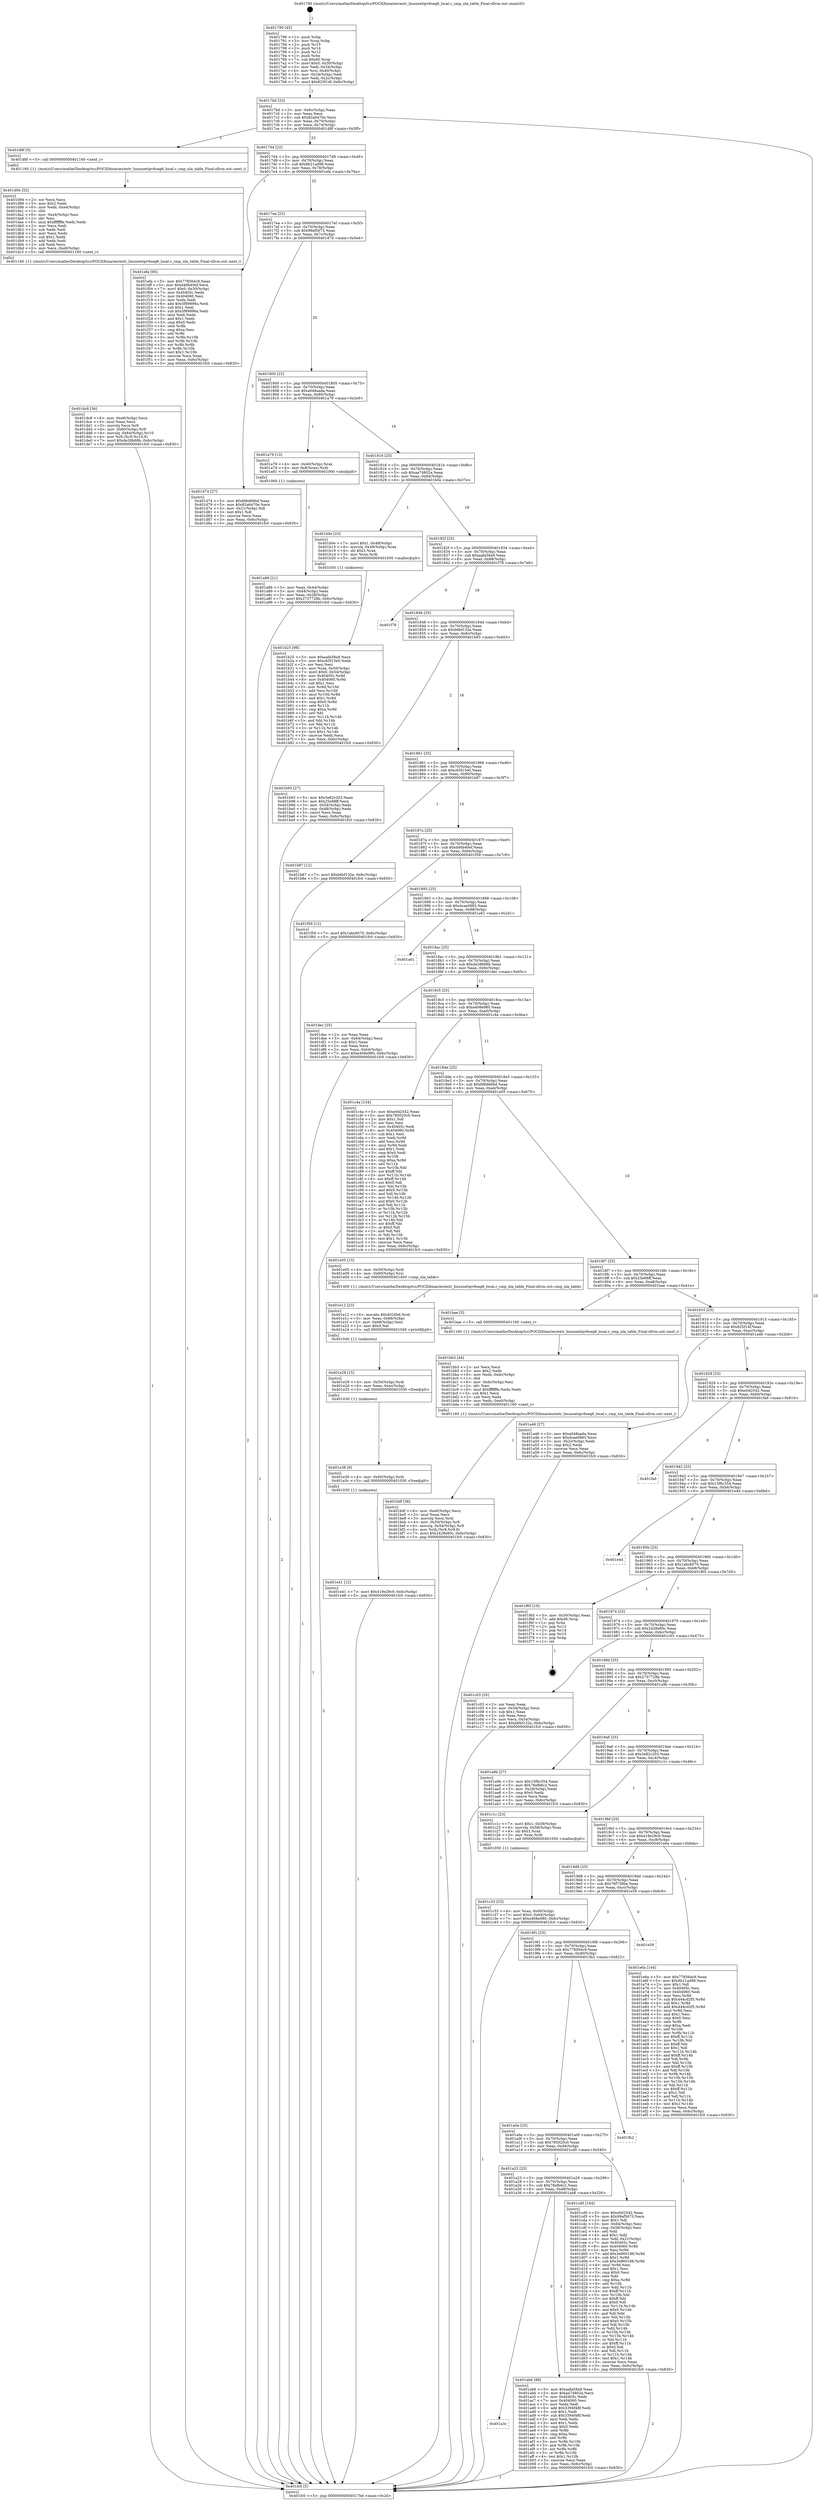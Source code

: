 digraph "0x401790" {
  label = "0x401790 (/mnt/c/Users/mathe/Desktop/tcc/POCII/binaries/extr_linuxnetipv6seg6_local.c_cmp_nla_table_Final-ollvm.out::main(0))"
  labelloc = "t"
  node[shape=record]

  Entry [label="",width=0.3,height=0.3,shape=circle,fillcolor=black,style=filled]
  "0x4017bd" [label="{
     0x4017bd [23]\l
     | [instrs]\l
     &nbsp;&nbsp;0x4017bd \<+3\>: mov -0x6c(%rbp),%eax\l
     &nbsp;&nbsp;0x4017c0 \<+2\>: mov %eax,%ecx\l
     &nbsp;&nbsp;0x4017c2 \<+6\>: sub $0x82a6470e,%ecx\l
     &nbsp;&nbsp;0x4017c8 \<+3\>: mov %eax,-0x70(%rbp)\l
     &nbsp;&nbsp;0x4017cb \<+3\>: mov %ecx,-0x74(%rbp)\l
     &nbsp;&nbsp;0x4017ce \<+6\>: je 0000000000401d8f \<main+0x5ff\>\l
  }"]
  "0x401d8f" [label="{
     0x401d8f [5]\l
     | [instrs]\l
     &nbsp;&nbsp;0x401d8f \<+5\>: call 0000000000401160 \<next_i\>\l
     | [calls]\l
     &nbsp;&nbsp;0x401160 \{1\} (/mnt/c/Users/mathe/Desktop/tcc/POCII/binaries/extr_linuxnetipv6seg6_local.c_cmp_nla_table_Final-ollvm.out::next_i)\l
  }"]
  "0x4017d4" [label="{
     0x4017d4 [22]\l
     | [instrs]\l
     &nbsp;&nbsp;0x4017d4 \<+5\>: jmp 00000000004017d9 \<main+0x49\>\l
     &nbsp;&nbsp;0x4017d9 \<+3\>: mov -0x70(%rbp),%eax\l
     &nbsp;&nbsp;0x4017dc \<+5\>: sub $0x8b21ad98,%eax\l
     &nbsp;&nbsp;0x4017e1 \<+3\>: mov %eax,-0x78(%rbp)\l
     &nbsp;&nbsp;0x4017e4 \<+6\>: je 0000000000401efa \<main+0x76a\>\l
  }"]
  Exit [label="",width=0.3,height=0.3,shape=circle,fillcolor=black,style=filled,peripheries=2]
  "0x401efa" [label="{
     0x401efa [95]\l
     | [instrs]\l
     &nbsp;&nbsp;0x401efa \<+5\>: mov $0x778564c9,%eax\l
     &nbsp;&nbsp;0x401eff \<+5\>: mov $0xd46b40ef,%ecx\l
     &nbsp;&nbsp;0x401f04 \<+7\>: movl $0x0,-0x30(%rbp)\l
     &nbsp;&nbsp;0x401f0b \<+7\>: mov 0x40405c,%edx\l
     &nbsp;&nbsp;0x401f12 \<+7\>: mov 0x404060,%esi\l
     &nbsp;&nbsp;0x401f19 \<+2\>: mov %edx,%edi\l
     &nbsp;&nbsp;0x401f1b \<+6\>: add $0x5f89896a,%edi\l
     &nbsp;&nbsp;0x401f21 \<+3\>: sub $0x1,%edi\l
     &nbsp;&nbsp;0x401f24 \<+6\>: sub $0x5f89896a,%edi\l
     &nbsp;&nbsp;0x401f2a \<+3\>: imul %edi,%edx\l
     &nbsp;&nbsp;0x401f2d \<+3\>: and $0x1,%edx\l
     &nbsp;&nbsp;0x401f30 \<+3\>: cmp $0x0,%edx\l
     &nbsp;&nbsp;0x401f33 \<+4\>: sete %r8b\l
     &nbsp;&nbsp;0x401f37 \<+3\>: cmp $0xa,%esi\l
     &nbsp;&nbsp;0x401f3a \<+4\>: setl %r9b\l
     &nbsp;&nbsp;0x401f3e \<+3\>: mov %r8b,%r10b\l
     &nbsp;&nbsp;0x401f41 \<+3\>: and %r9b,%r10b\l
     &nbsp;&nbsp;0x401f44 \<+3\>: xor %r9b,%r8b\l
     &nbsp;&nbsp;0x401f47 \<+3\>: or %r8b,%r10b\l
     &nbsp;&nbsp;0x401f4a \<+4\>: test $0x1,%r10b\l
     &nbsp;&nbsp;0x401f4e \<+3\>: cmovne %ecx,%eax\l
     &nbsp;&nbsp;0x401f51 \<+3\>: mov %eax,-0x6c(%rbp)\l
     &nbsp;&nbsp;0x401f54 \<+5\>: jmp 0000000000401fc0 \<main+0x830\>\l
  }"]
  "0x4017ea" [label="{
     0x4017ea [22]\l
     | [instrs]\l
     &nbsp;&nbsp;0x4017ea \<+5\>: jmp 00000000004017ef \<main+0x5f\>\l
     &nbsp;&nbsp;0x4017ef \<+3\>: mov -0x70(%rbp),%eax\l
     &nbsp;&nbsp;0x4017f2 \<+5\>: sub $0x99af5673,%eax\l
     &nbsp;&nbsp;0x4017f7 \<+3\>: mov %eax,-0x7c(%rbp)\l
     &nbsp;&nbsp;0x4017fa \<+6\>: je 0000000000401d74 \<main+0x5e4\>\l
  }"]
  "0x401e41" [label="{
     0x401e41 [12]\l
     | [instrs]\l
     &nbsp;&nbsp;0x401e41 \<+7\>: movl $0x419e29c9,-0x6c(%rbp)\l
     &nbsp;&nbsp;0x401e48 \<+5\>: jmp 0000000000401fc0 \<main+0x830\>\l
  }"]
  "0x401d74" [label="{
     0x401d74 [27]\l
     | [instrs]\l
     &nbsp;&nbsp;0x401d74 \<+5\>: mov $0xfd6d66bd,%eax\l
     &nbsp;&nbsp;0x401d79 \<+5\>: mov $0x82a6470e,%ecx\l
     &nbsp;&nbsp;0x401d7e \<+3\>: mov -0x21(%rbp),%dl\l
     &nbsp;&nbsp;0x401d81 \<+3\>: test $0x1,%dl\l
     &nbsp;&nbsp;0x401d84 \<+3\>: cmovne %ecx,%eax\l
     &nbsp;&nbsp;0x401d87 \<+3\>: mov %eax,-0x6c(%rbp)\l
     &nbsp;&nbsp;0x401d8a \<+5\>: jmp 0000000000401fc0 \<main+0x830\>\l
  }"]
  "0x401800" [label="{
     0x401800 [22]\l
     | [instrs]\l
     &nbsp;&nbsp;0x401800 \<+5\>: jmp 0000000000401805 \<main+0x75\>\l
     &nbsp;&nbsp;0x401805 \<+3\>: mov -0x70(%rbp),%eax\l
     &nbsp;&nbsp;0x401808 \<+5\>: sub $0xa048aada,%eax\l
     &nbsp;&nbsp;0x40180d \<+3\>: mov %eax,-0x80(%rbp)\l
     &nbsp;&nbsp;0x401810 \<+6\>: je 0000000000401a79 \<main+0x2e9\>\l
  }"]
  "0x401e38" [label="{
     0x401e38 [9]\l
     | [instrs]\l
     &nbsp;&nbsp;0x401e38 \<+4\>: mov -0x60(%rbp),%rdi\l
     &nbsp;&nbsp;0x401e3c \<+5\>: call 0000000000401030 \<free@plt\>\l
     | [calls]\l
     &nbsp;&nbsp;0x401030 \{1\} (unknown)\l
  }"]
  "0x401a79" [label="{
     0x401a79 [13]\l
     | [instrs]\l
     &nbsp;&nbsp;0x401a79 \<+4\>: mov -0x40(%rbp),%rax\l
     &nbsp;&nbsp;0x401a7d \<+4\>: mov 0x8(%rax),%rdi\l
     &nbsp;&nbsp;0x401a81 \<+5\>: call 0000000000401060 \<atoi@plt\>\l
     | [calls]\l
     &nbsp;&nbsp;0x401060 \{1\} (unknown)\l
  }"]
  "0x401816" [label="{
     0x401816 [25]\l
     | [instrs]\l
     &nbsp;&nbsp;0x401816 \<+5\>: jmp 000000000040181b \<main+0x8b\>\l
     &nbsp;&nbsp;0x40181b \<+3\>: mov -0x70(%rbp),%eax\l
     &nbsp;&nbsp;0x40181e \<+5\>: sub $0xaa74802a,%eax\l
     &nbsp;&nbsp;0x401823 \<+6\>: mov %eax,-0x84(%rbp)\l
     &nbsp;&nbsp;0x401829 \<+6\>: je 0000000000401b0e \<main+0x37e\>\l
  }"]
  "0x401e29" [label="{
     0x401e29 [15]\l
     | [instrs]\l
     &nbsp;&nbsp;0x401e29 \<+4\>: mov -0x50(%rbp),%rdi\l
     &nbsp;&nbsp;0x401e2d \<+6\>: mov %eax,-0xec(%rbp)\l
     &nbsp;&nbsp;0x401e33 \<+5\>: call 0000000000401030 \<free@plt\>\l
     | [calls]\l
     &nbsp;&nbsp;0x401030 \{1\} (unknown)\l
  }"]
  "0x401b0e" [label="{
     0x401b0e [23]\l
     | [instrs]\l
     &nbsp;&nbsp;0x401b0e \<+7\>: movl $0x1,-0x48(%rbp)\l
     &nbsp;&nbsp;0x401b15 \<+4\>: movslq -0x48(%rbp),%rax\l
     &nbsp;&nbsp;0x401b19 \<+4\>: shl $0x3,%rax\l
     &nbsp;&nbsp;0x401b1d \<+3\>: mov %rax,%rdi\l
     &nbsp;&nbsp;0x401b20 \<+5\>: call 0000000000401050 \<malloc@plt\>\l
     | [calls]\l
     &nbsp;&nbsp;0x401050 \{1\} (unknown)\l
  }"]
  "0x40182f" [label="{
     0x40182f [25]\l
     | [instrs]\l
     &nbsp;&nbsp;0x40182f \<+5\>: jmp 0000000000401834 \<main+0xa4\>\l
     &nbsp;&nbsp;0x401834 \<+3\>: mov -0x70(%rbp),%eax\l
     &nbsp;&nbsp;0x401837 \<+5\>: sub $0xaafa58a9,%eax\l
     &nbsp;&nbsp;0x40183c \<+6\>: mov %eax,-0x88(%rbp)\l
     &nbsp;&nbsp;0x401842 \<+6\>: je 0000000000401f78 \<main+0x7e8\>\l
  }"]
  "0x401e12" [label="{
     0x401e12 [23]\l
     | [instrs]\l
     &nbsp;&nbsp;0x401e12 \<+10\>: movabs $0x4020b6,%rdi\l
     &nbsp;&nbsp;0x401e1c \<+3\>: mov %eax,-0x68(%rbp)\l
     &nbsp;&nbsp;0x401e1f \<+3\>: mov -0x68(%rbp),%esi\l
     &nbsp;&nbsp;0x401e22 \<+2\>: mov $0x0,%al\l
     &nbsp;&nbsp;0x401e24 \<+5\>: call 0000000000401040 \<printf@plt\>\l
     | [calls]\l
     &nbsp;&nbsp;0x401040 \{1\} (unknown)\l
  }"]
  "0x401f78" [label="{
     0x401f78\l
  }", style=dashed]
  "0x401848" [label="{
     0x401848 [25]\l
     | [instrs]\l
     &nbsp;&nbsp;0x401848 \<+5\>: jmp 000000000040184d \<main+0xbd\>\l
     &nbsp;&nbsp;0x40184d \<+3\>: mov -0x70(%rbp),%eax\l
     &nbsp;&nbsp;0x401850 \<+5\>: sub $0xb6bf132e,%eax\l
     &nbsp;&nbsp;0x401855 \<+6\>: mov %eax,-0x8c(%rbp)\l
     &nbsp;&nbsp;0x40185b \<+6\>: je 0000000000401b93 \<main+0x403\>\l
  }"]
  "0x401dc8" [label="{
     0x401dc8 [36]\l
     | [instrs]\l
     &nbsp;&nbsp;0x401dc8 \<+6\>: mov -0xe8(%rbp),%ecx\l
     &nbsp;&nbsp;0x401dce \<+3\>: imul %eax,%ecx\l
     &nbsp;&nbsp;0x401dd1 \<+3\>: movslq %ecx,%r8\l
     &nbsp;&nbsp;0x401dd4 \<+4\>: mov -0x60(%rbp),%r9\l
     &nbsp;&nbsp;0x401dd8 \<+4\>: movslq -0x64(%rbp),%r10\l
     &nbsp;&nbsp;0x401ddc \<+4\>: mov %r8,(%r9,%r10,8)\l
     &nbsp;&nbsp;0x401de0 \<+7\>: movl $0xde28b68b,-0x6c(%rbp)\l
     &nbsp;&nbsp;0x401de7 \<+5\>: jmp 0000000000401fc0 \<main+0x830\>\l
  }"]
  "0x401b93" [label="{
     0x401b93 [27]\l
     | [instrs]\l
     &nbsp;&nbsp;0x401b93 \<+5\>: mov $0x3e82c203,%eax\l
     &nbsp;&nbsp;0x401b98 \<+5\>: mov $0x25e88ff,%ecx\l
     &nbsp;&nbsp;0x401b9d \<+3\>: mov -0x54(%rbp),%edx\l
     &nbsp;&nbsp;0x401ba0 \<+3\>: cmp -0x48(%rbp),%edx\l
     &nbsp;&nbsp;0x401ba3 \<+3\>: cmovl %ecx,%eax\l
     &nbsp;&nbsp;0x401ba6 \<+3\>: mov %eax,-0x6c(%rbp)\l
     &nbsp;&nbsp;0x401ba9 \<+5\>: jmp 0000000000401fc0 \<main+0x830\>\l
  }"]
  "0x401861" [label="{
     0x401861 [25]\l
     | [instrs]\l
     &nbsp;&nbsp;0x401861 \<+5\>: jmp 0000000000401866 \<main+0xd6\>\l
     &nbsp;&nbsp;0x401866 \<+3\>: mov -0x70(%rbp),%eax\l
     &nbsp;&nbsp;0x401869 \<+5\>: sub $0xc65f15e0,%eax\l
     &nbsp;&nbsp;0x40186e \<+6\>: mov %eax,-0x90(%rbp)\l
     &nbsp;&nbsp;0x401874 \<+6\>: je 0000000000401b87 \<main+0x3f7\>\l
  }"]
  "0x401d94" [label="{
     0x401d94 [52]\l
     | [instrs]\l
     &nbsp;&nbsp;0x401d94 \<+2\>: xor %ecx,%ecx\l
     &nbsp;&nbsp;0x401d96 \<+5\>: mov $0x2,%edx\l
     &nbsp;&nbsp;0x401d9b \<+6\>: mov %edx,-0xe4(%rbp)\l
     &nbsp;&nbsp;0x401da1 \<+1\>: cltd\l
     &nbsp;&nbsp;0x401da2 \<+6\>: mov -0xe4(%rbp),%esi\l
     &nbsp;&nbsp;0x401da8 \<+2\>: idiv %esi\l
     &nbsp;&nbsp;0x401daa \<+6\>: imul $0xfffffffe,%edx,%edx\l
     &nbsp;&nbsp;0x401db0 \<+2\>: mov %ecx,%edi\l
     &nbsp;&nbsp;0x401db2 \<+2\>: sub %edx,%edi\l
     &nbsp;&nbsp;0x401db4 \<+2\>: mov %ecx,%edx\l
     &nbsp;&nbsp;0x401db6 \<+3\>: sub $0x1,%edx\l
     &nbsp;&nbsp;0x401db9 \<+2\>: add %edx,%edi\l
     &nbsp;&nbsp;0x401dbb \<+2\>: sub %edi,%ecx\l
     &nbsp;&nbsp;0x401dbd \<+6\>: mov %ecx,-0xe8(%rbp)\l
     &nbsp;&nbsp;0x401dc3 \<+5\>: call 0000000000401160 \<next_i\>\l
     | [calls]\l
     &nbsp;&nbsp;0x401160 \{1\} (/mnt/c/Users/mathe/Desktop/tcc/POCII/binaries/extr_linuxnetipv6seg6_local.c_cmp_nla_table_Final-ollvm.out::next_i)\l
  }"]
  "0x401b87" [label="{
     0x401b87 [12]\l
     | [instrs]\l
     &nbsp;&nbsp;0x401b87 \<+7\>: movl $0xb6bf132e,-0x6c(%rbp)\l
     &nbsp;&nbsp;0x401b8e \<+5\>: jmp 0000000000401fc0 \<main+0x830\>\l
  }"]
  "0x40187a" [label="{
     0x40187a [25]\l
     | [instrs]\l
     &nbsp;&nbsp;0x40187a \<+5\>: jmp 000000000040187f \<main+0xef\>\l
     &nbsp;&nbsp;0x40187f \<+3\>: mov -0x70(%rbp),%eax\l
     &nbsp;&nbsp;0x401882 \<+5\>: sub $0xd46b40ef,%eax\l
     &nbsp;&nbsp;0x401887 \<+6\>: mov %eax,-0x94(%rbp)\l
     &nbsp;&nbsp;0x40188d \<+6\>: je 0000000000401f59 \<main+0x7c9\>\l
  }"]
  "0x401c33" [label="{
     0x401c33 [23]\l
     | [instrs]\l
     &nbsp;&nbsp;0x401c33 \<+4\>: mov %rax,-0x60(%rbp)\l
     &nbsp;&nbsp;0x401c37 \<+7\>: movl $0x0,-0x64(%rbp)\l
     &nbsp;&nbsp;0x401c3e \<+7\>: movl $0xe408e980,-0x6c(%rbp)\l
     &nbsp;&nbsp;0x401c45 \<+5\>: jmp 0000000000401fc0 \<main+0x830\>\l
  }"]
  "0x401f59" [label="{
     0x401f59 [12]\l
     | [instrs]\l
     &nbsp;&nbsp;0x401f59 \<+7\>: movl $0x1abc6070,-0x6c(%rbp)\l
     &nbsp;&nbsp;0x401f60 \<+5\>: jmp 0000000000401fc0 \<main+0x830\>\l
  }"]
  "0x401893" [label="{
     0x401893 [25]\l
     | [instrs]\l
     &nbsp;&nbsp;0x401893 \<+5\>: jmp 0000000000401898 \<main+0x108\>\l
     &nbsp;&nbsp;0x401898 \<+3\>: mov -0x70(%rbp),%eax\l
     &nbsp;&nbsp;0x40189b \<+5\>: sub $0xdcae0883,%eax\l
     &nbsp;&nbsp;0x4018a0 \<+6\>: mov %eax,-0x98(%rbp)\l
     &nbsp;&nbsp;0x4018a6 \<+6\>: je 0000000000401a61 \<main+0x2d1\>\l
  }"]
  "0x401bdf" [label="{
     0x401bdf [36]\l
     | [instrs]\l
     &nbsp;&nbsp;0x401bdf \<+6\>: mov -0xe0(%rbp),%ecx\l
     &nbsp;&nbsp;0x401be5 \<+3\>: imul %eax,%ecx\l
     &nbsp;&nbsp;0x401be8 \<+3\>: movslq %ecx,%rdi\l
     &nbsp;&nbsp;0x401beb \<+4\>: mov -0x50(%rbp),%r8\l
     &nbsp;&nbsp;0x401bef \<+4\>: movslq -0x54(%rbp),%r9\l
     &nbsp;&nbsp;0x401bf3 \<+4\>: mov %rdi,(%r8,%r9,8)\l
     &nbsp;&nbsp;0x401bf7 \<+7\>: movl $0x2428e80c,-0x6c(%rbp)\l
     &nbsp;&nbsp;0x401bfe \<+5\>: jmp 0000000000401fc0 \<main+0x830\>\l
  }"]
  "0x401a61" [label="{
     0x401a61\l
  }", style=dashed]
  "0x4018ac" [label="{
     0x4018ac [25]\l
     | [instrs]\l
     &nbsp;&nbsp;0x4018ac \<+5\>: jmp 00000000004018b1 \<main+0x121\>\l
     &nbsp;&nbsp;0x4018b1 \<+3\>: mov -0x70(%rbp),%eax\l
     &nbsp;&nbsp;0x4018b4 \<+5\>: sub $0xde28b68b,%eax\l
     &nbsp;&nbsp;0x4018b9 \<+6\>: mov %eax,-0x9c(%rbp)\l
     &nbsp;&nbsp;0x4018bf \<+6\>: je 0000000000401dec \<main+0x65c\>\l
  }"]
  "0x401bb3" [label="{
     0x401bb3 [44]\l
     | [instrs]\l
     &nbsp;&nbsp;0x401bb3 \<+2\>: xor %ecx,%ecx\l
     &nbsp;&nbsp;0x401bb5 \<+5\>: mov $0x2,%edx\l
     &nbsp;&nbsp;0x401bba \<+6\>: mov %edx,-0xdc(%rbp)\l
     &nbsp;&nbsp;0x401bc0 \<+1\>: cltd\l
     &nbsp;&nbsp;0x401bc1 \<+6\>: mov -0xdc(%rbp),%esi\l
     &nbsp;&nbsp;0x401bc7 \<+2\>: idiv %esi\l
     &nbsp;&nbsp;0x401bc9 \<+6\>: imul $0xfffffffe,%edx,%edx\l
     &nbsp;&nbsp;0x401bcf \<+3\>: sub $0x1,%ecx\l
     &nbsp;&nbsp;0x401bd2 \<+2\>: sub %ecx,%edx\l
     &nbsp;&nbsp;0x401bd4 \<+6\>: mov %edx,-0xe0(%rbp)\l
     &nbsp;&nbsp;0x401bda \<+5\>: call 0000000000401160 \<next_i\>\l
     | [calls]\l
     &nbsp;&nbsp;0x401160 \{1\} (/mnt/c/Users/mathe/Desktop/tcc/POCII/binaries/extr_linuxnetipv6seg6_local.c_cmp_nla_table_Final-ollvm.out::next_i)\l
  }"]
  "0x401dec" [label="{
     0x401dec [25]\l
     | [instrs]\l
     &nbsp;&nbsp;0x401dec \<+2\>: xor %eax,%eax\l
     &nbsp;&nbsp;0x401dee \<+3\>: mov -0x64(%rbp),%ecx\l
     &nbsp;&nbsp;0x401df1 \<+3\>: sub $0x1,%eax\l
     &nbsp;&nbsp;0x401df4 \<+2\>: sub %eax,%ecx\l
     &nbsp;&nbsp;0x401df6 \<+3\>: mov %ecx,-0x64(%rbp)\l
     &nbsp;&nbsp;0x401df9 \<+7\>: movl $0xe408e980,-0x6c(%rbp)\l
     &nbsp;&nbsp;0x401e00 \<+5\>: jmp 0000000000401fc0 \<main+0x830\>\l
  }"]
  "0x4018c5" [label="{
     0x4018c5 [25]\l
     | [instrs]\l
     &nbsp;&nbsp;0x4018c5 \<+5\>: jmp 00000000004018ca \<main+0x13a\>\l
     &nbsp;&nbsp;0x4018ca \<+3\>: mov -0x70(%rbp),%eax\l
     &nbsp;&nbsp;0x4018cd \<+5\>: sub $0xe408e980,%eax\l
     &nbsp;&nbsp;0x4018d2 \<+6\>: mov %eax,-0xa0(%rbp)\l
     &nbsp;&nbsp;0x4018d8 \<+6\>: je 0000000000401c4a \<main+0x4ba\>\l
  }"]
  "0x401b25" [label="{
     0x401b25 [98]\l
     | [instrs]\l
     &nbsp;&nbsp;0x401b25 \<+5\>: mov $0xaafa58a9,%ecx\l
     &nbsp;&nbsp;0x401b2a \<+5\>: mov $0xc65f15e0,%edx\l
     &nbsp;&nbsp;0x401b2f \<+2\>: xor %esi,%esi\l
     &nbsp;&nbsp;0x401b31 \<+4\>: mov %rax,-0x50(%rbp)\l
     &nbsp;&nbsp;0x401b35 \<+7\>: movl $0x0,-0x54(%rbp)\l
     &nbsp;&nbsp;0x401b3c \<+8\>: mov 0x40405c,%r8d\l
     &nbsp;&nbsp;0x401b44 \<+8\>: mov 0x404060,%r9d\l
     &nbsp;&nbsp;0x401b4c \<+3\>: sub $0x1,%esi\l
     &nbsp;&nbsp;0x401b4f \<+3\>: mov %r8d,%r10d\l
     &nbsp;&nbsp;0x401b52 \<+3\>: add %esi,%r10d\l
     &nbsp;&nbsp;0x401b55 \<+4\>: imul %r10d,%r8d\l
     &nbsp;&nbsp;0x401b59 \<+4\>: and $0x1,%r8d\l
     &nbsp;&nbsp;0x401b5d \<+4\>: cmp $0x0,%r8d\l
     &nbsp;&nbsp;0x401b61 \<+4\>: sete %r11b\l
     &nbsp;&nbsp;0x401b65 \<+4\>: cmp $0xa,%r9d\l
     &nbsp;&nbsp;0x401b69 \<+3\>: setl %bl\l
     &nbsp;&nbsp;0x401b6c \<+3\>: mov %r11b,%r14b\l
     &nbsp;&nbsp;0x401b6f \<+3\>: and %bl,%r14b\l
     &nbsp;&nbsp;0x401b72 \<+3\>: xor %bl,%r11b\l
     &nbsp;&nbsp;0x401b75 \<+3\>: or %r11b,%r14b\l
     &nbsp;&nbsp;0x401b78 \<+4\>: test $0x1,%r14b\l
     &nbsp;&nbsp;0x401b7c \<+3\>: cmovne %edx,%ecx\l
     &nbsp;&nbsp;0x401b7f \<+3\>: mov %ecx,-0x6c(%rbp)\l
     &nbsp;&nbsp;0x401b82 \<+5\>: jmp 0000000000401fc0 \<main+0x830\>\l
  }"]
  "0x401c4a" [label="{
     0x401c4a [134]\l
     | [instrs]\l
     &nbsp;&nbsp;0x401c4a \<+5\>: mov $0xe0d2542,%eax\l
     &nbsp;&nbsp;0x401c4f \<+5\>: mov $0x785020c0,%ecx\l
     &nbsp;&nbsp;0x401c54 \<+2\>: mov $0x1,%dl\l
     &nbsp;&nbsp;0x401c56 \<+2\>: xor %esi,%esi\l
     &nbsp;&nbsp;0x401c58 \<+7\>: mov 0x40405c,%edi\l
     &nbsp;&nbsp;0x401c5f \<+8\>: mov 0x404060,%r8d\l
     &nbsp;&nbsp;0x401c67 \<+3\>: sub $0x1,%esi\l
     &nbsp;&nbsp;0x401c6a \<+3\>: mov %edi,%r9d\l
     &nbsp;&nbsp;0x401c6d \<+3\>: add %esi,%r9d\l
     &nbsp;&nbsp;0x401c70 \<+4\>: imul %r9d,%edi\l
     &nbsp;&nbsp;0x401c74 \<+3\>: and $0x1,%edi\l
     &nbsp;&nbsp;0x401c77 \<+3\>: cmp $0x0,%edi\l
     &nbsp;&nbsp;0x401c7a \<+4\>: sete %r10b\l
     &nbsp;&nbsp;0x401c7e \<+4\>: cmp $0xa,%r8d\l
     &nbsp;&nbsp;0x401c82 \<+4\>: setl %r11b\l
     &nbsp;&nbsp;0x401c86 \<+3\>: mov %r10b,%bl\l
     &nbsp;&nbsp;0x401c89 \<+3\>: xor $0xff,%bl\l
     &nbsp;&nbsp;0x401c8c \<+3\>: mov %r11b,%r14b\l
     &nbsp;&nbsp;0x401c8f \<+4\>: xor $0xff,%r14b\l
     &nbsp;&nbsp;0x401c93 \<+3\>: xor $0x0,%dl\l
     &nbsp;&nbsp;0x401c96 \<+3\>: mov %bl,%r15b\l
     &nbsp;&nbsp;0x401c99 \<+4\>: and $0x0,%r15b\l
     &nbsp;&nbsp;0x401c9d \<+3\>: and %dl,%r10b\l
     &nbsp;&nbsp;0x401ca0 \<+3\>: mov %r14b,%r12b\l
     &nbsp;&nbsp;0x401ca3 \<+4\>: and $0x0,%r12b\l
     &nbsp;&nbsp;0x401ca7 \<+3\>: and %dl,%r11b\l
     &nbsp;&nbsp;0x401caa \<+3\>: or %r10b,%r15b\l
     &nbsp;&nbsp;0x401cad \<+3\>: or %r11b,%r12b\l
     &nbsp;&nbsp;0x401cb0 \<+3\>: xor %r12b,%r15b\l
     &nbsp;&nbsp;0x401cb3 \<+3\>: or %r14b,%bl\l
     &nbsp;&nbsp;0x401cb6 \<+3\>: xor $0xff,%bl\l
     &nbsp;&nbsp;0x401cb9 \<+3\>: or $0x0,%dl\l
     &nbsp;&nbsp;0x401cbc \<+2\>: and %dl,%bl\l
     &nbsp;&nbsp;0x401cbe \<+3\>: or %bl,%r15b\l
     &nbsp;&nbsp;0x401cc1 \<+4\>: test $0x1,%r15b\l
     &nbsp;&nbsp;0x401cc5 \<+3\>: cmovne %ecx,%eax\l
     &nbsp;&nbsp;0x401cc8 \<+3\>: mov %eax,-0x6c(%rbp)\l
     &nbsp;&nbsp;0x401ccb \<+5\>: jmp 0000000000401fc0 \<main+0x830\>\l
  }"]
  "0x4018de" [label="{
     0x4018de [25]\l
     | [instrs]\l
     &nbsp;&nbsp;0x4018de \<+5\>: jmp 00000000004018e3 \<main+0x153\>\l
     &nbsp;&nbsp;0x4018e3 \<+3\>: mov -0x70(%rbp),%eax\l
     &nbsp;&nbsp;0x4018e6 \<+5\>: sub $0xfd6d66bd,%eax\l
     &nbsp;&nbsp;0x4018eb \<+6\>: mov %eax,-0xa4(%rbp)\l
     &nbsp;&nbsp;0x4018f1 \<+6\>: je 0000000000401e05 \<main+0x675\>\l
  }"]
  "0x401a3c" [label="{
     0x401a3c\l
  }", style=dashed]
  "0x401e05" [label="{
     0x401e05 [13]\l
     | [instrs]\l
     &nbsp;&nbsp;0x401e05 \<+4\>: mov -0x50(%rbp),%rdi\l
     &nbsp;&nbsp;0x401e09 \<+4\>: mov -0x60(%rbp),%rsi\l
     &nbsp;&nbsp;0x401e0d \<+5\>: call 0000000000401400 \<cmp_nla_table\>\l
     | [calls]\l
     &nbsp;&nbsp;0x401400 \{1\} (/mnt/c/Users/mathe/Desktop/tcc/POCII/binaries/extr_linuxnetipv6seg6_local.c_cmp_nla_table_Final-ollvm.out::cmp_nla_table)\l
  }"]
  "0x4018f7" [label="{
     0x4018f7 [25]\l
     | [instrs]\l
     &nbsp;&nbsp;0x4018f7 \<+5\>: jmp 00000000004018fc \<main+0x16c\>\l
     &nbsp;&nbsp;0x4018fc \<+3\>: mov -0x70(%rbp),%eax\l
     &nbsp;&nbsp;0x4018ff \<+5\>: sub $0x25e88ff,%eax\l
     &nbsp;&nbsp;0x401904 \<+6\>: mov %eax,-0xa8(%rbp)\l
     &nbsp;&nbsp;0x40190a \<+6\>: je 0000000000401bae \<main+0x41e\>\l
  }"]
  "0x401ab6" [label="{
     0x401ab6 [88]\l
     | [instrs]\l
     &nbsp;&nbsp;0x401ab6 \<+5\>: mov $0xaafa58a9,%eax\l
     &nbsp;&nbsp;0x401abb \<+5\>: mov $0xaa74802a,%ecx\l
     &nbsp;&nbsp;0x401ac0 \<+7\>: mov 0x40405c,%edx\l
     &nbsp;&nbsp;0x401ac7 \<+7\>: mov 0x404060,%esi\l
     &nbsp;&nbsp;0x401ace \<+2\>: mov %edx,%edi\l
     &nbsp;&nbsp;0x401ad0 \<+6\>: add $0x3394f48f,%edi\l
     &nbsp;&nbsp;0x401ad6 \<+3\>: sub $0x1,%edi\l
     &nbsp;&nbsp;0x401ad9 \<+6\>: sub $0x3394f48f,%edi\l
     &nbsp;&nbsp;0x401adf \<+3\>: imul %edi,%edx\l
     &nbsp;&nbsp;0x401ae2 \<+3\>: and $0x1,%edx\l
     &nbsp;&nbsp;0x401ae5 \<+3\>: cmp $0x0,%edx\l
     &nbsp;&nbsp;0x401ae8 \<+4\>: sete %r8b\l
     &nbsp;&nbsp;0x401aec \<+3\>: cmp $0xa,%esi\l
     &nbsp;&nbsp;0x401aef \<+4\>: setl %r9b\l
     &nbsp;&nbsp;0x401af3 \<+3\>: mov %r8b,%r10b\l
     &nbsp;&nbsp;0x401af6 \<+3\>: and %r9b,%r10b\l
     &nbsp;&nbsp;0x401af9 \<+3\>: xor %r9b,%r8b\l
     &nbsp;&nbsp;0x401afc \<+3\>: or %r8b,%r10b\l
     &nbsp;&nbsp;0x401aff \<+4\>: test $0x1,%r10b\l
     &nbsp;&nbsp;0x401b03 \<+3\>: cmovne %ecx,%eax\l
     &nbsp;&nbsp;0x401b06 \<+3\>: mov %eax,-0x6c(%rbp)\l
     &nbsp;&nbsp;0x401b09 \<+5\>: jmp 0000000000401fc0 \<main+0x830\>\l
  }"]
  "0x401bae" [label="{
     0x401bae [5]\l
     | [instrs]\l
     &nbsp;&nbsp;0x401bae \<+5\>: call 0000000000401160 \<next_i\>\l
     | [calls]\l
     &nbsp;&nbsp;0x401160 \{1\} (/mnt/c/Users/mathe/Desktop/tcc/POCII/binaries/extr_linuxnetipv6seg6_local.c_cmp_nla_table_Final-ollvm.out::next_i)\l
  }"]
  "0x401910" [label="{
     0x401910 [25]\l
     | [instrs]\l
     &nbsp;&nbsp;0x401910 \<+5\>: jmp 0000000000401915 \<main+0x185\>\l
     &nbsp;&nbsp;0x401915 \<+3\>: mov -0x70(%rbp),%eax\l
     &nbsp;&nbsp;0x401918 \<+5\>: sub $0x825f14f,%eax\l
     &nbsp;&nbsp;0x40191d \<+6\>: mov %eax,-0xac(%rbp)\l
     &nbsp;&nbsp;0x401923 \<+6\>: je 0000000000401a46 \<main+0x2b6\>\l
  }"]
  "0x401a23" [label="{
     0x401a23 [25]\l
     | [instrs]\l
     &nbsp;&nbsp;0x401a23 \<+5\>: jmp 0000000000401a28 \<main+0x298\>\l
     &nbsp;&nbsp;0x401a28 \<+3\>: mov -0x70(%rbp),%eax\l
     &nbsp;&nbsp;0x401a2b \<+5\>: sub $0x78efb6c2,%eax\l
     &nbsp;&nbsp;0x401a30 \<+6\>: mov %eax,-0xd8(%rbp)\l
     &nbsp;&nbsp;0x401a36 \<+6\>: je 0000000000401ab6 \<main+0x326\>\l
  }"]
  "0x401a46" [label="{
     0x401a46 [27]\l
     | [instrs]\l
     &nbsp;&nbsp;0x401a46 \<+5\>: mov $0xa048aada,%eax\l
     &nbsp;&nbsp;0x401a4b \<+5\>: mov $0xdcae0883,%ecx\l
     &nbsp;&nbsp;0x401a50 \<+3\>: mov -0x2c(%rbp),%edx\l
     &nbsp;&nbsp;0x401a53 \<+3\>: cmp $0x2,%edx\l
     &nbsp;&nbsp;0x401a56 \<+3\>: cmovne %ecx,%eax\l
     &nbsp;&nbsp;0x401a59 \<+3\>: mov %eax,-0x6c(%rbp)\l
     &nbsp;&nbsp;0x401a5c \<+5\>: jmp 0000000000401fc0 \<main+0x830\>\l
  }"]
  "0x401929" [label="{
     0x401929 [25]\l
     | [instrs]\l
     &nbsp;&nbsp;0x401929 \<+5\>: jmp 000000000040192e \<main+0x19e\>\l
     &nbsp;&nbsp;0x40192e \<+3\>: mov -0x70(%rbp),%eax\l
     &nbsp;&nbsp;0x401931 \<+5\>: sub $0xe0d2542,%eax\l
     &nbsp;&nbsp;0x401936 \<+6\>: mov %eax,-0xb0(%rbp)\l
     &nbsp;&nbsp;0x40193c \<+6\>: je 0000000000401fa6 \<main+0x816\>\l
  }"]
  "0x401fc0" [label="{
     0x401fc0 [5]\l
     | [instrs]\l
     &nbsp;&nbsp;0x401fc0 \<+5\>: jmp 00000000004017bd \<main+0x2d\>\l
  }"]
  "0x401790" [label="{
     0x401790 [45]\l
     | [instrs]\l
     &nbsp;&nbsp;0x401790 \<+1\>: push %rbp\l
     &nbsp;&nbsp;0x401791 \<+3\>: mov %rsp,%rbp\l
     &nbsp;&nbsp;0x401794 \<+2\>: push %r15\l
     &nbsp;&nbsp;0x401796 \<+2\>: push %r14\l
     &nbsp;&nbsp;0x401798 \<+2\>: push %r12\l
     &nbsp;&nbsp;0x40179a \<+1\>: push %rbx\l
     &nbsp;&nbsp;0x40179b \<+7\>: sub $0xd0,%rsp\l
     &nbsp;&nbsp;0x4017a2 \<+7\>: movl $0x0,-0x30(%rbp)\l
     &nbsp;&nbsp;0x4017a9 \<+3\>: mov %edi,-0x34(%rbp)\l
     &nbsp;&nbsp;0x4017ac \<+4\>: mov %rsi,-0x40(%rbp)\l
     &nbsp;&nbsp;0x4017b0 \<+3\>: mov -0x34(%rbp),%edi\l
     &nbsp;&nbsp;0x4017b3 \<+3\>: mov %edi,-0x2c(%rbp)\l
     &nbsp;&nbsp;0x4017b6 \<+7\>: movl $0x825f14f,-0x6c(%rbp)\l
  }"]
  "0x401a86" [label="{
     0x401a86 [21]\l
     | [instrs]\l
     &nbsp;&nbsp;0x401a86 \<+3\>: mov %eax,-0x44(%rbp)\l
     &nbsp;&nbsp;0x401a89 \<+3\>: mov -0x44(%rbp),%eax\l
     &nbsp;&nbsp;0x401a8c \<+3\>: mov %eax,-0x28(%rbp)\l
     &nbsp;&nbsp;0x401a8f \<+7\>: movl $0x2737728b,-0x6c(%rbp)\l
     &nbsp;&nbsp;0x401a96 \<+5\>: jmp 0000000000401fc0 \<main+0x830\>\l
  }"]
  "0x401cd0" [label="{
     0x401cd0 [164]\l
     | [instrs]\l
     &nbsp;&nbsp;0x401cd0 \<+5\>: mov $0xe0d2542,%eax\l
     &nbsp;&nbsp;0x401cd5 \<+5\>: mov $0x99af5673,%ecx\l
     &nbsp;&nbsp;0x401cda \<+2\>: mov $0x1,%dl\l
     &nbsp;&nbsp;0x401cdc \<+3\>: mov -0x64(%rbp),%esi\l
     &nbsp;&nbsp;0x401cdf \<+3\>: cmp -0x58(%rbp),%esi\l
     &nbsp;&nbsp;0x401ce2 \<+4\>: setl %dil\l
     &nbsp;&nbsp;0x401ce6 \<+4\>: and $0x1,%dil\l
     &nbsp;&nbsp;0x401cea \<+4\>: mov %dil,-0x21(%rbp)\l
     &nbsp;&nbsp;0x401cee \<+7\>: mov 0x40405c,%esi\l
     &nbsp;&nbsp;0x401cf5 \<+8\>: mov 0x404060,%r8d\l
     &nbsp;&nbsp;0x401cfd \<+3\>: mov %esi,%r9d\l
     &nbsp;&nbsp;0x401d00 \<+7\>: add $0x3e960188,%r9d\l
     &nbsp;&nbsp;0x401d07 \<+4\>: sub $0x1,%r9d\l
     &nbsp;&nbsp;0x401d0b \<+7\>: sub $0x3e960188,%r9d\l
     &nbsp;&nbsp;0x401d12 \<+4\>: imul %r9d,%esi\l
     &nbsp;&nbsp;0x401d16 \<+3\>: and $0x1,%esi\l
     &nbsp;&nbsp;0x401d19 \<+3\>: cmp $0x0,%esi\l
     &nbsp;&nbsp;0x401d1c \<+4\>: sete %dil\l
     &nbsp;&nbsp;0x401d20 \<+4\>: cmp $0xa,%r8d\l
     &nbsp;&nbsp;0x401d24 \<+4\>: setl %r10b\l
     &nbsp;&nbsp;0x401d28 \<+3\>: mov %dil,%r11b\l
     &nbsp;&nbsp;0x401d2b \<+4\>: xor $0xff,%r11b\l
     &nbsp;&nbsp;0x401d2f \<+3\>: mov %r10b,%bl\l
     &nbsp;&nbsp;0x401d32 \<+3\>: xor $0xff,%bl\l
     &nbsp;&nbsp;0x401d35 \<+3\>: xor $0x0,%dl\l
     &nbsp;&nbsp;0x401d38 \<+3\>: mov %r11b,%r14b\l
     &nbsp;&nbsp;0x401d3b \<+4\>: and $0x0,%r14b\l
     &nbsp;&nbsp;0x401d3f \<+3\>: and %dl,%dil\l
     &nbsp;&nbsp;0x401d42 \<+3\>: mov %bl,%r15b\l
     &nbsp;&nbsp;0x401d45 \<+4\>: and $0x0,%r15b\l
     &nbsp;&nbsp;0x401d49 \<+3\>: and %dl,%r10b\l
     &nbsp;&nbsp;0x401d4c \<+3\>: or %dil,%r14b\l
     &nbsp;&nbsp;0x401d4f \<+3\>: or %r10b,%r15b\l
     &nbsp;&nbsp;0x401d52 \<+3\>: xor %r15b,%r14b\l
     &nbsp;&nbsp;0x401d55 \<+3\>: or %bl,%r11b\l
     &nbsp;&nbsp;0x401d58 \<+4\>: xor $0xff,%r11b\l
     &nbsp;&nbsp;0x401d5c \<+3\>: or $0x0,%dl\l
     &nbsp;&nbsp;0x401d5f \<+3\>: and %dl,%r11b\l
     &nbsp;&nbsp;0x401d62 \<+3\>: or %r11b,%r14b\l
     &nbsp;&nbsp;0x401d65 \<+4\>: test $0x1,%r14b\l
     &nbsp;&nbsp;0x401d69 \<+3\>: cmovne %ecx,%eax\l
     &nbsp;&nbsp;0x401d6c \<+3\>: mov %eax,-0x6c(%rbp)\l
     &nbsp;&nbsp;0x401d6f \<+5\>: jmp 0000000000401fc0 \<main+0x830\>\l
  }"]
  "0x401fa6" [label="{
     0x401fa6\l
  }", style=dashed]
  "0x401942" [label="{
     0x401942 [25]\l
     | [instrs]\l
     &nbsp;&nbsp;0x401942 \<+5\>: jmp 0000000000401947 \<main+0x1b7\>\l
     &nbsp;&nbsp;0x401947 \<+3\>: mov -0x70(%rbp),%eax\l
     &nbsp;&nbsp;0x40194a \<+5\>: sub $0x15f6c354,%eax\l
     &nbsp;&nbsp;0x40194f \<+6\>: mov %eax,-0xb4(%rbp)\l
     &nbsp;&nbsp;0x401955 \<+6\>: je 0000000000401e4d \<main+0x6bd\>\l
  }"]
  "0x401a0a" [label="{
     0x401a0a [25]\l
     | [instrs]\l
     &nbsp;&nbsp;0x401a0a \<+5\>: jmp 0000000000401a0f \<main+0x27f\>\l
     &nbsp;&nbsp;0x401a0f \<+3\>: mov -0x70(%rbp),%eax\l
     &nbsp;&nbsp;0x401a12 \<+5\>: sub $0x785020c0,%eax\l
     &nbsp;&nbsp;0x401a17 \<+6\>: mov %eax,-0xd4(%rbp)\l
     &nbsp;&nbsp;0x401a1d \<+6\>: je 0000000000401cd0 \<main+0x540\>\l
  }"]
  "0x401e4d" [label="{
     0x401e4d\l
  }", style=dashed]
  "0x40195b" [label="{
     0x40195b [25]\l
     | [instrs]\l
     &nbsp;&nbsp;0x40195b \<+5\>: jmp 0000000000401960 \<main+0x1d0\>\l
     &nbsp;&nbsp;0x401960 \<+3\>: mov -0x70(%rbp),%eax\l
     &nbsp;&nbsp;0x401963 \<+5\>: sub $0x1abc6070,%eax\l
     &nbsp;&nbsp;0x401968 \<+6\>: mov %eax,-0xb8(%rbp)\l
     &nbsp;&nbsp;0x40196e \<+6\>: je 0000000000401f65 \<main+0x7d5\>\l
  }"]
  "0x401fb2" [label="{
     0x401fb2\l
  }", style=dashed]
  "0x401f65" [label="{
     0x401f65 [19]\l
     | [instrs]\l
     &nbsp;&nbsp;0x401f65 \<+3\>: mov -0x30(%rbp),%eax\l
     &nbsp;&nbsp;0x401f68 \<+7\>: add $0xd0,%rsp\l
     &nbsp;&nbsp;0x401f6f \<+1\>: pop %rbx\l
     &nbsp;&nbsp;0x401f70 \<+2\>: pop %r12\l
     &nbsp;&nbsp;0x401f72 \<+2\>: pop %r14\l
     &nbsp;&nbsp;0x401f74 \<+2\>: pop %r15\l
     &nbsp;&nbsp;0x401f76 \<+1\>: pop %rbp\l
     &nbsp;&nbsp;0x401f77 \<+1\>: ret\l
  }"]
  "0x401974" [label="{
     0x401974 [25]\l
     | [instrs]\l
     &nbsp;&nbsp;0x401974 \<+5\>: jmp 0000000000401979 \<main+0x1e9\>\l
     &nbsp;&nbsp;0x401979 \<+3\>: mov -0x70(%rbp),%eax\l
     &nbsp;&nbsp;0x40197c \<+5\>: sub $0x2428e80c,%eax\l
     &nbsp;&nbsp;0x401981 \<+6\>: mov %eax,-0xbc(%rbp)\l
     &nbsp;&nbsp;0x401987 \<+6\>: je 0000000000401c03 \<main+0x473\>\l
  }"]
  "0x4019f1" [label="{
     0x4019f1 [25]\l
     | [instrs]\l
     &nbsp;&nbsp;0x4019f1 \<+5\>: jmp 00000000004019f6 \<main+0x266\>\l
     &nbsp;&nbsp;0x4019f6 \<+3\>: mov -0x70(%rbp),%eax\l
     &nbsp;&nbsp;0x4019f9 \<+5\>: sub $0x778564c9,%eax\l
     &nbsp;&nbsp;0x4019fe \<+6\>: mov %eax,-0xd0(%rbp)\l
     &nbsp;&nbsp;0x401a04 \<+6\>: je 0000000000401fb2 \<main+0x822\>\l
  }"]
  "0x401c03" [label="{
     0x401c03 [25]\l
     | [instrs]\l
     &nbsp;&nbsp;0x401c03 \<+2\>: xor %eax,%eax\l
     &nbsp;&nbsp;0x401c05 \<+3\>: mov -0x54(%rbp),%ecx\l
     &nbsp;&nbsp;0x401c08 \<+3\>: sub $0x1,%eax\l
     &nbsp;&nbsp;0x401c0b \<+2\>: sub %eax,%ecx\l
     &nbsp;&nbsp;0x401c0d \<+3\>: mov %ecx,-0x54(%rbp)\l
     &nbsp;&nbsp;0x401c10 \<+7\>: movl $0xb6bf132e,-0x6c(%rbp)\l
     &nbsp;&nbsp;0x401c17 \<+5\>: jmp 0000000000401fc0 \<main+0x830\>\l
  }"]
  "0x40198d" [label="{
     0x40198d [25]\l
     | [instrs]\l
     &nbsp;&nbsp;0x40198d \<+5\>: jmp 0000000000401992 \<main+0x202\>\l
     &nbsp;&nbsp;0x401992 \<+3\>: mov -0x70(%rbp),%eax\l
     &nbsp;&nbsp;0x401995 \<+5\>: sub $0x2737728b,%eax\l
     &nbsp;&nbsp;0x40199a \<+6\>: mov %eax,-0xc0(%rbp)\l
     &nbsp;&nbsp;0x4019a0 \<+6\>: je 0000000000401a9b \<main+0x30b\>\l
  }"]
  "0x401e59" [label="{
     0x401e59\l
  }", style=dashed]
  "0x401a9b" [label="{
     0x401a9b [27]\l
     | [instrs]\l
     &nbsp;&nbsp;0x401a9b \<+5\>: mov $0x15f6c354,%eax\l
     &nbsp;&nbsp;0x401aa0 \<+5\>: mov $0x78efb6c2,%ecx\l
     &nbsp;&nbsp;0x401aa5 \<+3\>: mov -0x28(%rbp),%edx\l
     &nbsp;&nbsp;0x401aa8 \<+3\>: cmp $0x0,%edx\l
     &nbsp;&nbsp;0x401aab \<+3\>: cmove %ecx,%eax\l
     &nbsp;&nbsp;0x401aae \<+3\>: mov %eax,-0x6c(%rbp)\l
     &nbsp;&nbsp;0x401ab1 \<+5\>: jmp 0000000000401fc0 \<main+0x830\>\l
  }"]
  "0x4019a6" [label="{
     0x4019a6 [25]\l
     | [instrs]\l
     &nbsp;&nbsp;0x4019a6 \<+5\>: jmp 00000000004019ab \<main+0x21b\>\l
     &nbsp;&nbsp;0x4019ab \<+3\>: mov -0x70(%rbp),%eax\l
     &nbsp;&nbsp;0x4019ae \<+5\>: sub $0x3e82c203,%eax\l
     &nbsp;&nbsp;0x4019b3 \<+6\>: mov %eax,-0xc4(%rbp)\l
     &nbsp;&nbsp;0x4019b9 \<+6\>: je 0000000000401c1c \<main+0x48c\>\l
  }"]
  "0x4019d8" [label="{
     0x4019d8 [25]\l
     | [instrs]\l
     &nbsp;&nbsp;0x4019d8 \<+5\>: jmp 00000000004019dd \<main+0x24d\>\l
     &nbsp;&nbsp;0x4019dd \<+3\>: mov -0x70(%rbp),%eax\l
     &nbsp;&nbsp;0x4019e0 \<+5\>: sub $0x76f738be,%eax\l
     &nbsp;&nbsp;0x4019e5 \<+6\>: mov %eax,-0xcc(%rbp)\l
     &nbsp;&nbsp;0x4019eb \<+6\>: je 0000000000401e59 \<main+0x6c9\>\l
  }"]
  "0x401c1c" [label="{
     0x401c1c [23]\l
     | [instrs]\l
     &nbsp;&nbsp;0x401c1c \<+7\>: movl $0x1,-0x58(%rbp)\l
     &nbsp;&nbsp;0x401c23 \<+4\>: movslq -0x58(%rbp),%rax\l
     &nbsp;&nbsp;0x401c27 \<+4\>: shl $0x3,%rax\l
     &nbsp;&nbsp;0x401c2b \<+3\>: mov %rax,%rdi\l
     &nbsp;&nbsp;0x401c2e \<+5\>: call 0000000000401050 \<malloc@plt\>\l
     | [calls]\l
     &nbsp;&nbsp;0x401050 \{1\} (unknown)\l
  }"]
  "0x4019bf" [label="{
     0x4019bf [25]\l
     | [instrs]\l
     &nbsp;&nbsp;0x4019bf \<+5\>: jmp 00000000004019c4 \<main+0x234\>\l
     &nbsp;&nbsp;0x4019c4 \<+3\>: mov -0x70(%rbp),%eax\l
     &nbsp;&nbsp;0x4019c7 \<+5\>: sub $0x419e29c9,%eax\l
     &nbsp;&nbsp;0x4019cc \<+6\>: mov %eax,-0xc8(%rbp)\l
     &nbsp;&nbsp;0x4019d2 \<+6\>: je 0000000000401e6a \<main+0x6da\>\l
  }"]
  "0x401e6a" [label="{
     0x401e6a [144]\l
     | [instrs]\l
     &nbsp;&nbsp;0x401e6a \<+5\>: mov $0x778564c9,%eax\l
     &nbsp;&nbsp;0x401e6f \<+5\>: mov $0x8b21ad98,%ecx\l
     &nbsp;&nbsp;0x401e74 \<+2\>: mov $0x1,%dl\l
     &nbsp;&nbsp;0x401e76 \<+7\>: mov 0x40405c,%esi\l
     &nbsp;&nbsp;0x401e7d \<+7\>: mov 0x404060,%edi\l
     &nbsp;&nbsp;0x401e84 \<+3\>: mov %esi,%r8d\l
     &nbsp;&nbsp;0x401e87 \<+7\>: sub $0x444cd2f5,%r8d\l
     &nbsp;&nbsp;0x401e8e \<+4\>: sub $0x1,%r8d\l
     &nbsp;&nbsp;0x401e92 \<+7\>: add $0x444cd2f5,%r8d\l
     &nbsp;&nbsp;0x401e99 \<+4\>: imul %r8d,%esi\l
     &nbsp;&nbsp;0x401e9d \<+3\>: and $0x1,%esi\l
     &nbsp;&nbsp;0x401ea0 \<+3\>: cmp $0x0,%esi\l
     &nbsp;&nbsp;0x401ea3 \<+4\>: sete %r9b\l
     &nbsp;&nbsp;0x401ea7 \<+3\>: cmp $0xa,%edi\l
     &nbsp;&nbsp;0x401eaa \<+4\>: setl %r10b\l
     &nbsp;&nbsp;0x401eae \<+3\>: mov %r9b,%r11b\l
     &nbsp;&nbsp;0x401eb1 \<+4\>: xor $0xff,%r11b\l
     &nbsp;&nbsp;0x401eb5 \<+3\>: mov %r10b,%bl\l
     &nbsp;&nbsp;0x401eb8 \<+3\>: xor $0xff,%bl\l
     &nbsp;&nbsp;0x401ebb \<+3\>: xor $0x1,%dl\l
     &nbsp;&nbsp;0x401ebe \<+3\>: mov %r11b,%r14b\l
     &nbsp;&nbsp;0x401ec1 \<+4\>: and $0xff,%r14b\l
     &nbsp;&nbsp;0x401ec5 \<+3\>: and %dl,%r9b\l
     &nbsp;&nbsp;0x401ec8 \<+3\>: mov %bl,%r15b\l
     &nbsp;&nbsp;0x401ecb \<+4\>: and $0xff,%r15b\l
     &nbsp;&nbsp;0x401ecf \<+3\>: and %dl,%r10b\l
     &nbsp;&nbsp;0x401ed2 \<+3\>: or %r9b,%r14b\l
     &nbsp;&nbsp;0x401ed5 \<+3\>: or %r10b,%r15b\l
     &nbsp;&nbsp;0x401ed8 \<+3\>: xor %r15b,%r14b\l
     &nbsp;&nbsp;0x401edb \<+3\>: or %bl,%r11b\l
     &nbsp;&nbsp;0x401ede \<+4\>: xor $0xff,%r11b\l
     &nbsp;&nbsp;0x401ee2 \<+3\>: or $0x1,%dl\l
     &nbsp;&nbsp;0x401ee5 \<+3\>: and %dl,%r11b\l
     &nbsp;&nbsp;0x401ee8 \<+3\>: or %r11b,%r14b\l
     &nbsp;&nbsp;0x401eeb \<+4\>: test $0x1,%r14b\l
     &nbsp;&nbsp;0x401eef \<+3\>: cmovne %ecx,%eax\l
     &nbsp;&nbsp;0x401ef2 \<+3\>: mov %eax,-0x6c(%rbp)\l
     &nbsp;&nbsp;0x401ef5 \<+5\>: jmp 0000000000401fc0 \<main+0x830\>\l
  }"]
  Entry -> "0x401790" [label=" 1"]
  "0x4017bd" -> "0x401d8f" [label=" 1"]
  "0x4017bd" -> "0x4017d4" [label=" 23"]
  "0x401f65" -> Exit [label=" 1"]
  "0x4017d4" -> "0x401efa" [label=" 1"]
  "0x4017d4" -> "0x4017ea" [label=" 22"]
  "0x401f59" -> "0x401fc0" [label=" 1"]
  "0x4017ea" -> "0x401d74" [label=" 2"]
  "0x4017ea" -> "0x401800" [label=" 20"]
  "0x401efa" -> "0x401fc0" [label=" 1"]
  "0x401800" -> "0x401a79" [label=" 1"]
  "0x401800" -> "0x401816" [label=" 19"]
  "0x401e6a" -> "0x401fc0" [label=" 1"]
  "0x401816" -> "0x401b0e" [label=" 1"]
  "0x401816" -> "0x40182f" [label=" 18"]
  "0x401e41" -> "0x401fc0" [label=" 1"]
  "0x40182f" -> "0x401f78" [label=" 0"]
  "0x40182f" -> "0x401848" [label=" 18"]
  "0x401e38" -> "0x401e41" [label=" 1"]
  "0x401848" -> "0x401b93" [label=" 2"]
  "0x401848" -> "0x401861" [label=" 16"]
  "0x401e29" -> "0x401e38" [label=" 1"]
  "0x401861" -> "0x401b87" [label=" 1"]
  "0x401861" -> "0x40187a" [label=" 15"]
  "0x401e12" -> "0x401e29" [label=" 1"]
  "0x40187a" -> "0x401f59" [label=" 1"]
  "0x40187a" -> "0x401893" [label=" 14"]
  "0x401e05" -> "0x401e12" [label=" 1"]
  "0x401893" -> "0x401a61" [label=" 0"]
  "0x401893" -> "0x4018ac" [label=" 14"]
  "0x401dec" -> "0x401fc0" [label=" 1"]
  "0x4018ac" -> "0x401dec" [label=" 1"]
  "0x4018ac" -> "0x4018c5" [label=" 13"]
  "0x401dc8" -> "0x401fc0" [label=" 1"]
  "0x4018c5" -> "0x401c4a" [label=" 2"]
  "0x4018c5" -> "0x4018de" [label=" 11"]
  "0x401d94" -> "0x401dc8" [label=" 1"]
  "0x4018de" -> "0x401e05" [label=" 1"]
  "0x4018de" -> "0x4018f7" [label=" 10"]
  "0x401d8f" -> "0x401d94" [label=" 1"]
  "0x4018f7" -> "0x401bae" [label=" 1"]
  "0x4018f7" -> "0x401910" [label=" 9"]
  "0x401d74" -> "0x401fc0" [label=" 2"]
  "0x401910" -> "0x401a46" [label=" 1"]
  "0x401910" -> "0x401929" [label=" 8"]
  "0x401a46" -> "0x401fc0" [label=" 1"]
  "0x401790" -> "0x4017bd" [label=" 1"]
  "0x401fc0" -> "0x4017bd" [label=" 23"]
  "0x401a79" -> "0x401a86" [label=" 1"]
  "0x401a86" -> "0x401fc0" [label=" 1"]
  "0x401c4a" -> "0x401fc0" [label=" 2"]
  "0x401929" -> "0x401fa6" [label=" 0"]
  "0x401929" -> "0x401942" [label=" 8"]
  "0x401c33" -> "0x401fc0" [label=" 1"]
  "0x401942" -> "0x401e4d" [label=" 0"]
  "0x401942" -> "0x40195b" [label=" 8"]
  "0x401c03" -> "0x401fc0" [label=" 1"]
  "0x40195b" -> "0x401f65" [label=" 1"]
  "0x40195b" -> "0x401974" [label=" 7"]
  "0x401bdf" -> "0x401fc0" [label=" 1"]
  "0x401974" -> "0x401c03" [label=" 1"]
  "0x401974" -> "0x40198d" [label=" 6"]
  "0x401bae" -> "0x401bb3" [label=" 1"]
  "0x40198d" -> "0x401a9b" [label=" 1"]
  "0x40198d" -> "0x4019a6" [label=" 5"]
  "0x401a9b" -> "0x401fc0" [label=" 1"]
  "0x401b93" -> "0x401fc0" [label=" 2"]
  "0x4019a6" -> "0x401c1c" [label=" 1"]
  "0x4019a6" -> "0x4019bf" [label=" 4"]
  "0x401b25" -> "0x401fc0" [label=" 1"]
  "0x4019bf" -> "0x401e6a" [label=" 1"]
  "0x4019bf" -> "0x4019d8" [label=" 3"]
  "0x401b87" -> "0x401fc0" [label=" 1"]
  "0x4019d8" -> "0x401e59" [label=" 0"]
  "0x4019d8" -> "0x4019f1" [label=" 3"]
  "0x401bb3" -> "0x401bdf" [label=" 1"]
  "0x4019f1" -> "0x401fb2" [label=" 0"]
  "0x4019f1" -> "0x401a0a" [label=" 3"]
  "0x401c1c" -> "0x401c33" [label=" 1"]
  "0x401a0a" -> "0x401cd0" [label=" 2"]
  "0x401a0a" -> "0x401a23" [label=" 1"]
  "0x401cd0" -> "0x401fc0" [label=" 2"]
  "0x401a23" -> "0x401ab6" [label=" 1"]
  "0x401a23" -> "0x401a3c" [label=" 0"]
  "0x401ab6" -> "0x401fc0" [label=" 1"]
  "0x401b0e" -> "0x401b25" [label=" 1"]
}
